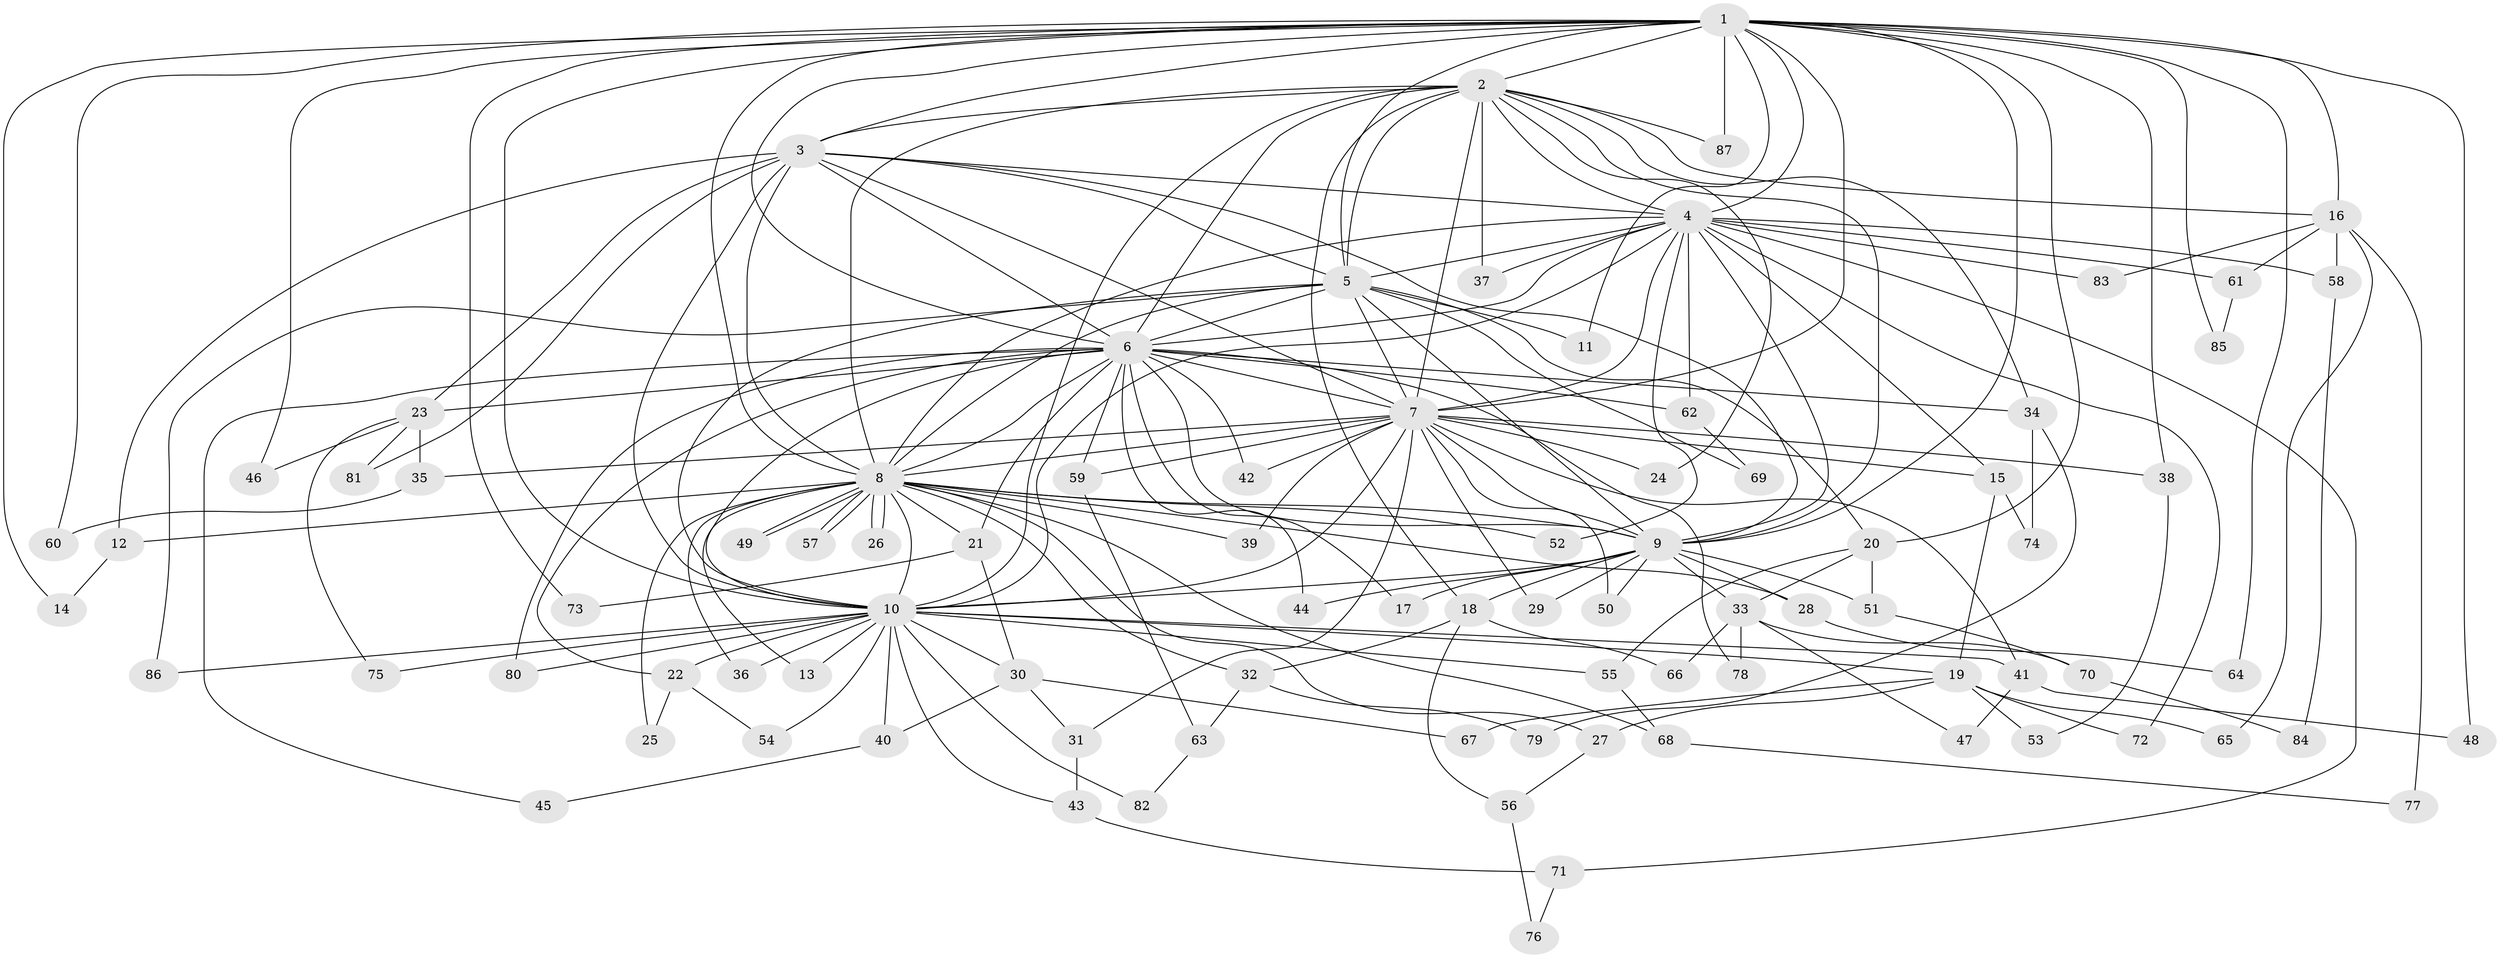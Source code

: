 // Generated by graph-tools (version 1.1) at 2025/25/03/09/25 03:25:40]
// undirected, 87 vertices, 199 edges
graph export_dot {
graph [start="1"]
  node [color=gray90,style=filled];
  1;
  2;
  3;
  4;
  5;
  6;
  7;
  8;
  9;
  10;
  11;
  12;
  13;
  14;
  15;
  16;
  17;
  18;
  19;
  20;
  21;
  22;
  23;
  24;
  25;
  26;
  27;
  28;
  29;
  30;
  31;
  32;
  33;
  34;
  35;
  36;
  37;
  38;
  39;
  40;
  41;
  42;
  43;
  44;
  45;
  46;
  47;
  48;
  49;
  50;
  51;
  52;
  53;
  54;
  55;
  56;
  57;
  58;
  59;
  60;
  61;
  62;
  63;
  64;
  65;
  66;
  67;
  68;
  69;
  70;
  71;
  72;
  73;
  74;
  75;
  76;
  77;
  78;
  79;
  80;
  81;
  82;
  83;
  84;
  85;
  86;
  87;
  1 -- 2;
  1 -- 3;
  1 -- 4;
  1 -- 5;
  1 -- 6;
  1 -- 7;
  1 -- 8;
  1 -- 9;
  1 -- 10;
  1 -- 11;
  1 -- 14;
  1 -- 16;
  1 -- 20;
  1 -- 38;
  1 -- 46;
  1 -- 48;
  1 -- 60;
  1 -- 64;
  1 -- 73;
  1 -- 85;
  1 -- 87;
  2 -- 3;
  2 -- 4;
  2 -- 5;
  2 -- 6;
  2 -- 7;
  2 -- 8;
  2 -- 9;
  2 -- 10;
  2 -- 16;
  2 -- 18;
  2 -- 24;
  2 -- 34;
  2 -- 37;
  2 -- 87;
  3 -- 4;
  3 -- 5;
  3 -- 6;
  3 -- 7;
  3 -- 8;
  3 -- 9;
  3 -- 10;
  3 -- 12;
  3 -- 23;
  3 -- 81;
  4 -- 5;
  4 -- 6;
  4 -- 7;
  4 -- 8;
  4 -- 9;
  4 -- 10;
  4 -- 15;
  4 -- 37;
  4 -- 52;
  4 -- 58;
  4 -- 61;
  4 -- 62;
  4 -- 71;
  4 -- 72;
  4 -- 83;
  5 -- 6;
  5 -- 7;
  5 -- 8;
  5 -- 9;
  5 -- 10;
  5 -- 11;
  5 -- 20;
  5 -- 69;
  5 -- 86;
  6 -- 7;
  6 -- 8;
  6 -- 9;
  6 -- 10;
  6 -- 17;
  6 -- 21;
  6 -- 22;
  6 -- 23;
  6 -- 34;
  6 -- 42;
  6 -- 44;
  6 -- 45;
  6 -- 59;
  6 -- 62;
  6 -- 78;
  6 -- 80;
  7 -- 8;
  7 -- 9;
  7 -- 10;
  7 -- 15;
  7 -- 24;
  7 -- 29;
  7 -- 31;
  7 -- 35;
  7 -- 38;
  7 -- 39;
  7 -- 41;
  7 -- 42;
  7 -- 50;
  7 -- 59;
  8 -- 9;
  8 -- 10;
  8 -- 12;
  8 -- 13;
  8 -- 21;
  8 -- 25;
  8 -- 26;
  8 -- 26;
  8 -- 27;
  8 -- 28;
  8 -- 32;
  8 -- 36;
  8 -- 39;
  8 -- 49;
  8 -- 49;
  8 -- 52;
  8 -- 57;
  8 -- 57;
  8 -- 68;
  9 -- 10;
  9 -- 17;
  9 -- 18;
  9 -- 28;
  9 -- 29;
  9 -- 33;
  9 -- 44;
  9 -- 50;
  9 -- 51;
  10 -- 13;
  10 -- 19;
  10 -- 22;
  10 -- 30;
  10 -- 36;
  10 -- 40;
  10 -- 41;
  10 -- 43;
  10 -- 54;
  10 -- 55;
  10 -- 75;
  10 -- 80;
  10 -- 82;
  10 -- 86;
  12 -- 14;
  15 -- 19;
  15 -- 74;
  16 -- 58;
  16 -- 61;
  16 -- 65;
  16 -- 77;
  16 -- 83;
  18 -- 32;
  18 -- 56;
  18 -- 66;
  19 -- 27;
  19 -- 53;
  19 -- 65;
  19 -- 67;
  19 -- 72;
  20 -- 33;
  20 -- 51;
  20 -- 55;
  21 -- 30;
  21 -- 73;
  22 -- 25;
  22 -- 54;
  23 -- 35;
  23 -- 46;
  23 -- 75;
  23 -- 81;
  27 -- 56;
  28 -- 64;
  30 -- 31;
  30 -- 40;
  30 -- 67;
  31 -- 43;
  32 -- 63;
  32 -- 79;
  33 -- 47;
  33 -- 66;
  33 -- 70;
  33 -- 78;
  34 -- 74;
  34 -- 79;
  35 -- 60;
  38 -- 53;
  40 -- 45;
  41 -- 47;
  41 -- 48;
  43 -- 71;
  51 -- 70;
  55 -- 68;
  56 -- 76;
  58 -- 84;
  59 -- 63;
  61 -- 85;
  62 -- 69;
  63 -- 82;
  68 -- 77;
  70 -- 84;
  71 -- 76;
}
